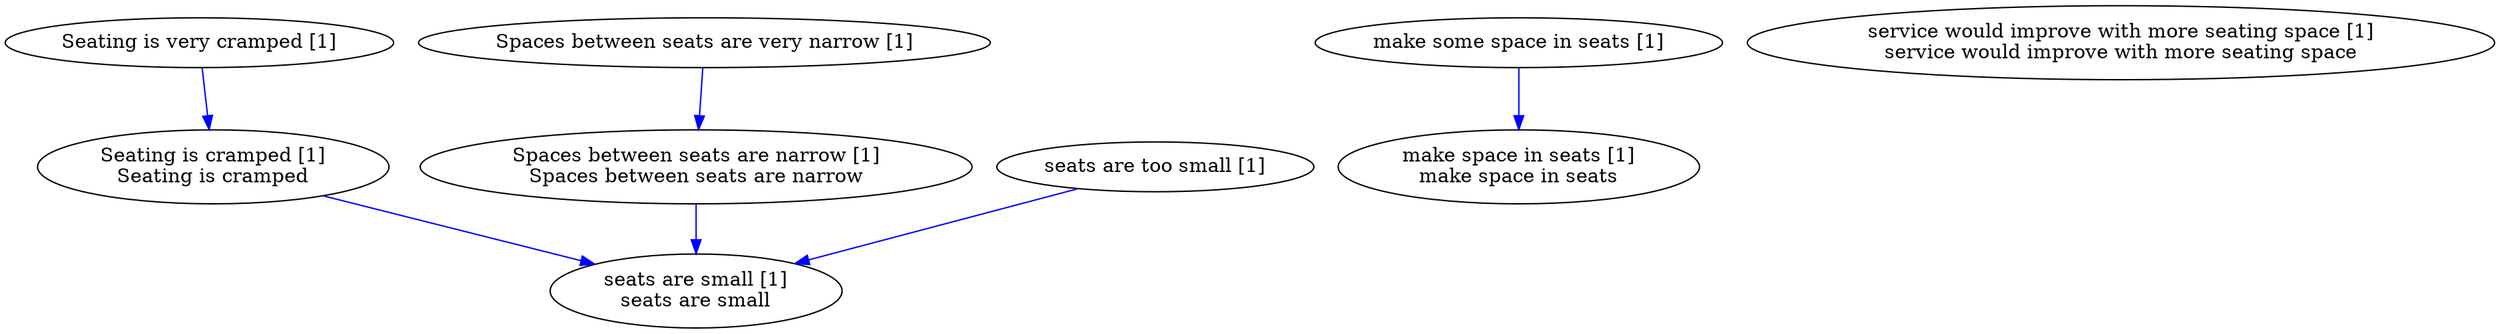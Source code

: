 digraph collapsedGraph {
"Seating is very cramped [1]""Seating is cramped [1]\nSeating is cramped""Spaces between seats are very narrow [1]""Spaces between seats are narrow [1]\nSpaces between seats are narrow""make some space in seats [1]""make space in seats [1]\nmake space in seats""seats are too small [1]""seats are small [1]\nseats are small""service would improve with more seating space [1]\nservice would improve with more seating space""Seating is very cramped [1]" -> "Seating is cramped [1]\nSeating is cramped" [color=blue]
"Spaces between seats are very narrow [1]" -> "Spaces between seats are narrow [1]\nSpaces between seats are narrow" [color=blue]
"make some space in seats [1]" -> "make space in seats [1]\nmake space in seats" [color=blue]
"seats are too small [1]" -> "seats are small [1]\nseats are small" [color=blue]
"Spaces between seats are narrow [1]\nSpaces between seats are narrow" -> "seats are small [1]\nseats are small" [color=blue]
"Seating is cramped [1]\nSeating is cramped" -> "seats are small [1]\nseats are small" [color=blue]
}